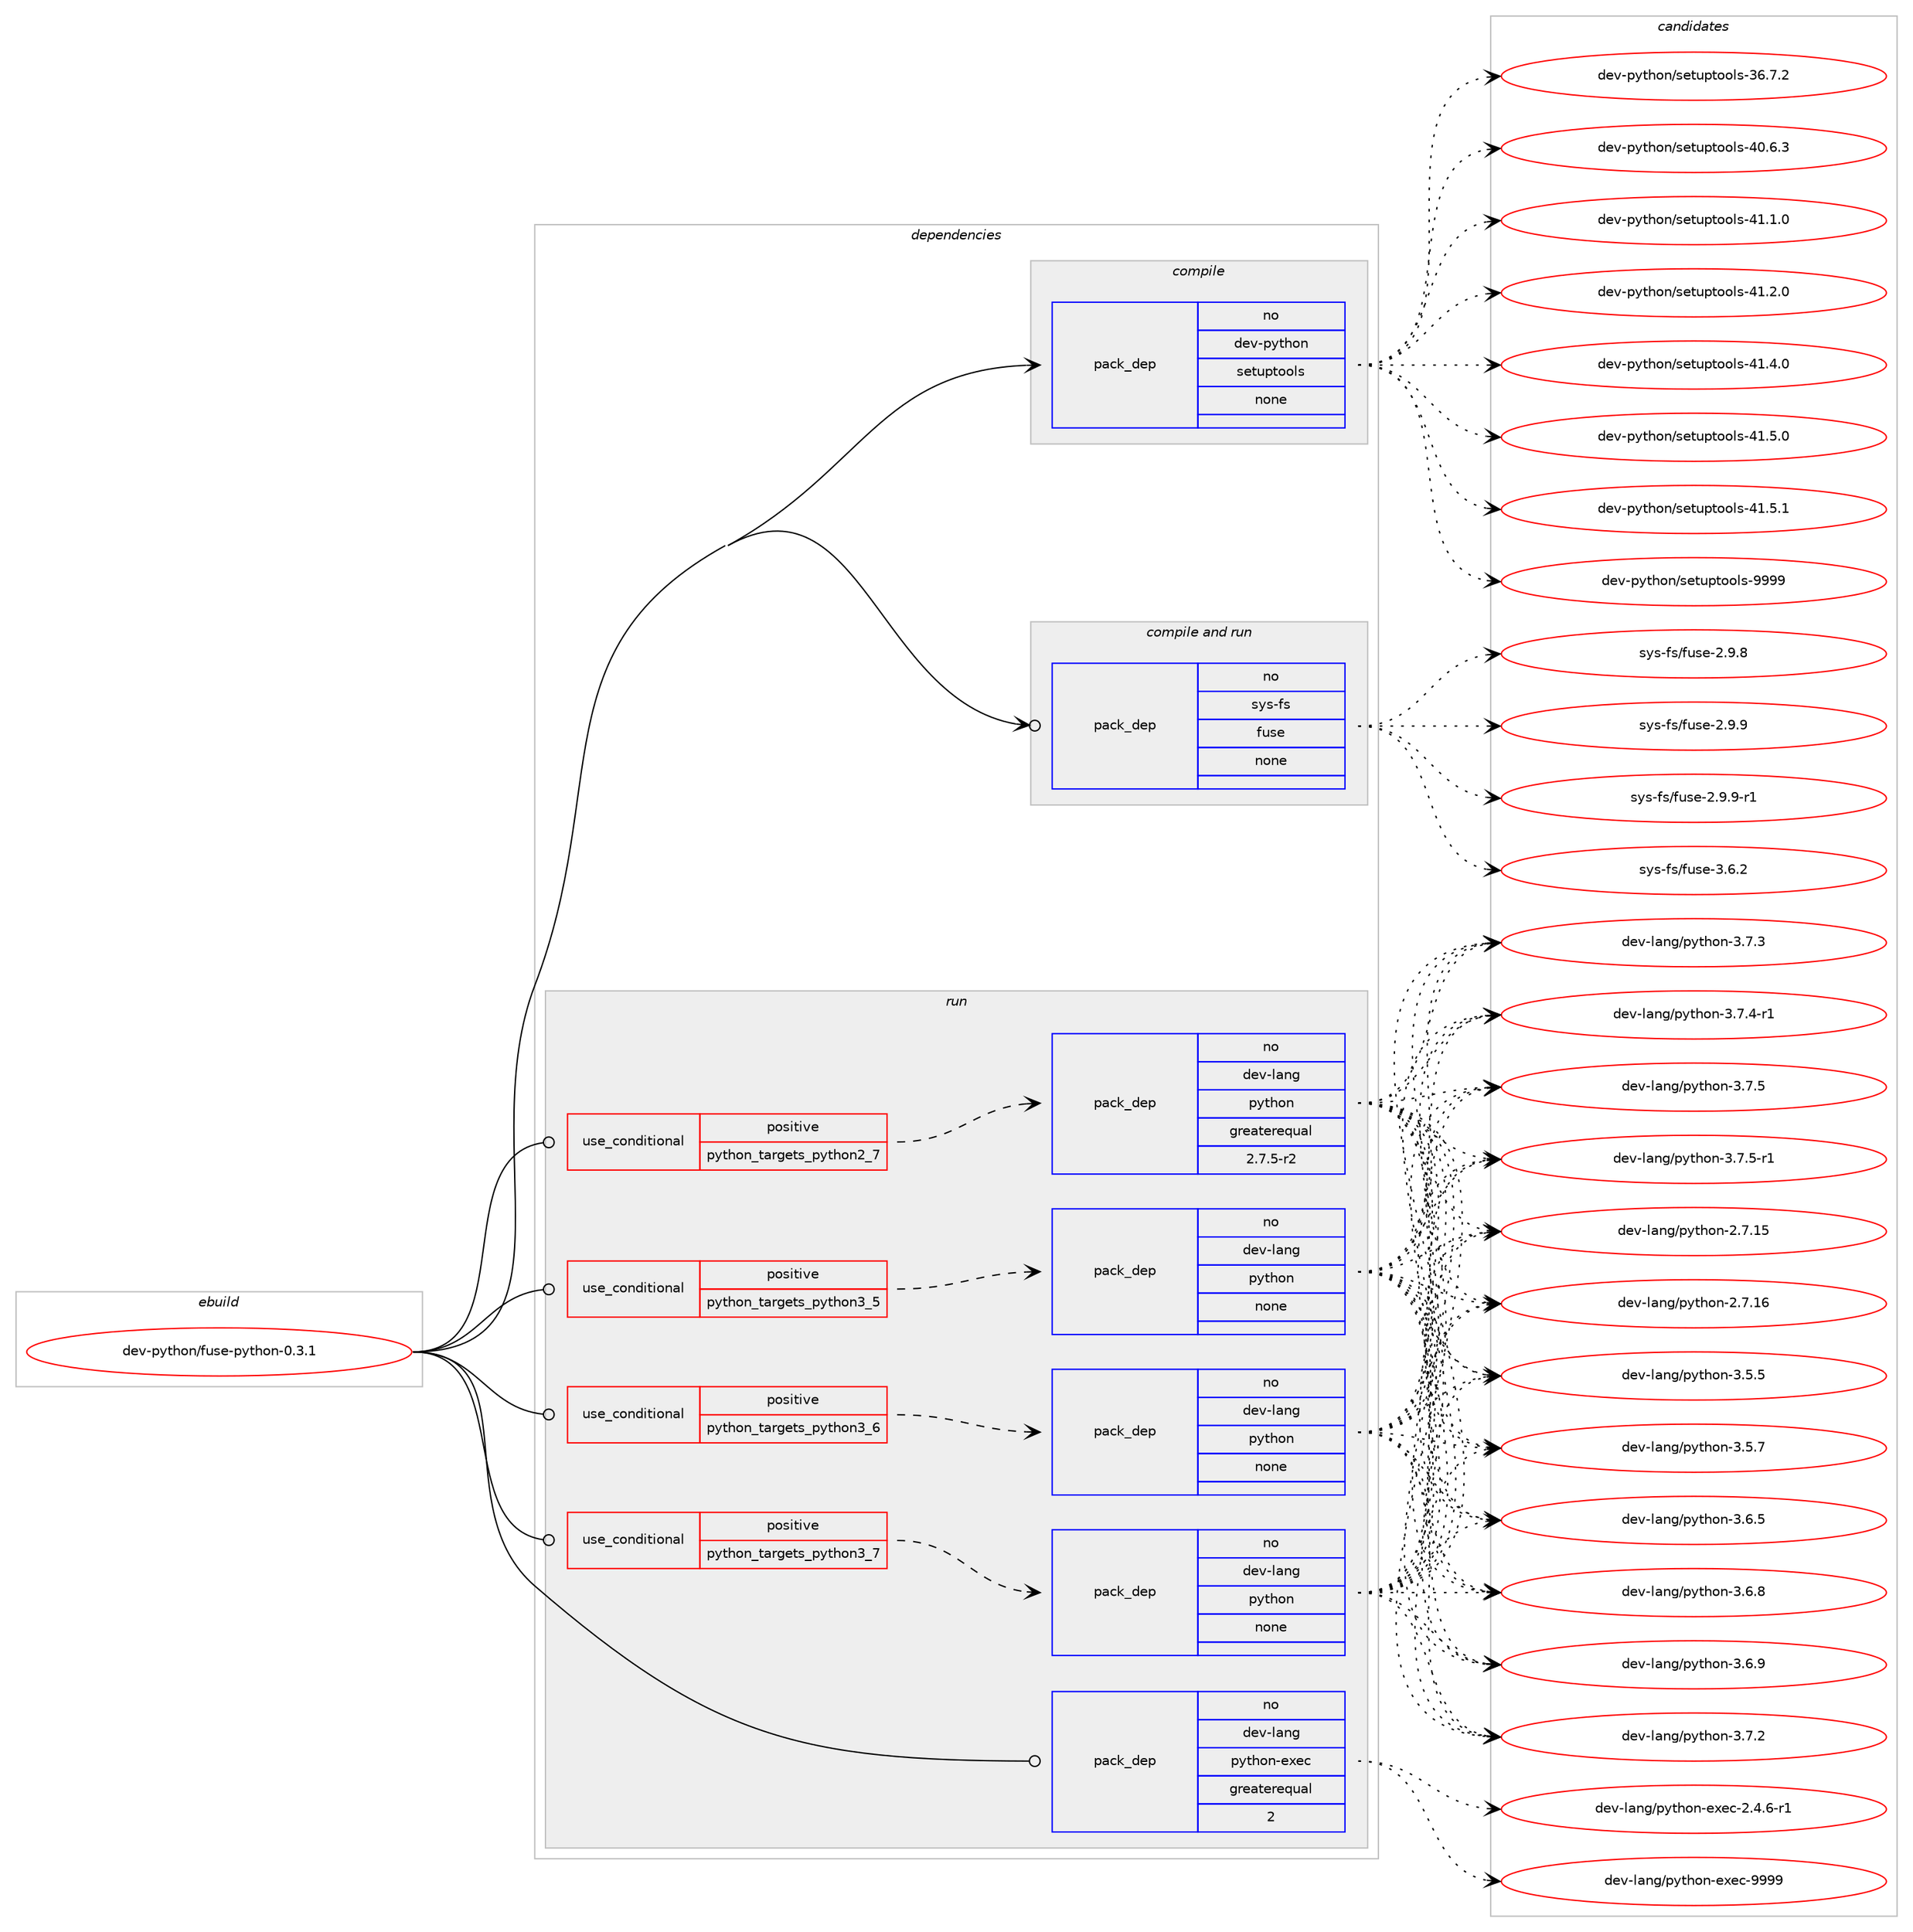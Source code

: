 digraph prolog {

# *************
# Graph options
# *************

newrank=true;
concentrate=true;
compound=true;
graph [rankdir=LR,fontname=Helvetica,fontsize=10,ranksep=1.5];#, ranksep=2.5, nodesep=0.2];
edge  [arrowhead=vee];
node  [fontname=Helvetica,fontsize=10];

# **********
# The ebuild
# **********

subgraph cluster_leftcol {
color=gray;
rank=same;
label=<<i>ebuild</i>>;
id [label="dev-python/fuse-python-0.3.1", color=red, width=4, href="../dev-python/fuse-python-0.3.1.svg"];
}

# ****************
# The dependencies
# ****************

subgraph cluster_midcol {
color=gray;
label=<<i>dependencies</i>>;
subgraph cluster_compile {
fillcolor="#eeeeee";
style=filled;
label=<<i>compile</i>>;
subgraph pack454424 {
dependency606061 [label=<<TABLE BORDER="0" CELLBORDER="1" CELLSPACING="0" CELLPADDING="4" WIDTH="220"><TR><TD ROWSPAN="6" CELLPADDING="30">pack_dep</TD></TR><TR><TD WIDTH="110">no</TD></TR><TR><TD>dev-python</TD></TR><TR><TD>setuptools</TD></TR><TR><TD>none</TD></TR><TR><TD></TD></TR></TABLE>>, shape=none, color=blue];
}
id:e -> dependency606061:w [weight=20,style="solid",arrowhead="vee"];
}
subgraph cluster_compileandrun {
fillcolor="#eeeeee";
style=filled;
label=<<i>compile and run</i>>;
subgraph pack454425 {
dependency606062 [label=<<TABLE BORDER="0" CELLBORDER="1" CELLSPACING="0" CELLPADDING="4" WIDTH="220"><TR><TD ROWSPAN="6" CELLPADDING="30">pack_dep</TD></TR><TR><TD WIDTH="110">no</TD></TR><TR><TD>sys-fs</TD></TR><TR><TD>fuse</TD></TR><TR><TD>none</TD></TR><TR><TD></TD></TR></TABLE>>, shape=none, color=blue];
}
id:e -> dependency606062:w [weight=20,style="solid",arrowhead="odotvee"];
}
subgraph cluster_run {
fillcolor="#eeeeee";
style=filled;
label=<<i>run</i>>;
subgraph cond139840 {
dependency606063 [label=<<TABLE BORDER="0" CELLBORDER="1" CELLSPACING="0" CELLPADDING="4"><TR><TD ROWSPAN="3" CELLPADDING="10">use_conditional</TD></TR><TR><TD>positive</TD></TR><TR><TD>python_targets_python2_7</TD></TR></TABLE>>, shape=none, color=red];
subgraph pack454426 {
dependency606064 [label=<<TABLE BORDER="0" CELLBORDER="1" CELLSPACING="0" CELLPADDING="4" WIDTH="220"><TR><TD ROWSPAN="6" CELLPADDING="30">pack_dep</TD></TR><TR><TD WIDTH="110">no</TD></TR><TR><TD>dev-lang</TD></TR><TR><TD>python</TD></TR><TR><TD>greaterequal</TD></TR><TR><TD>2.7.5-r2</TD></TR></TABLE>>, shape=none, color=blue];
}
dependency606063:e -> dependency606064:w [weight=20,style="dashed",arrowhead="vee"];
}
id:e -> dependency606063:w [weight=20,style="solid",arrowhead="odot"];
subgraph cond139841 {
dependency606065 [label=<<TABLE BORDER="0" CELLBORDER="1" CELLSPACING="0" CELLPADDING="4"><TR><TD ROWSPAN="3" CELLPADDING="10">use_conditional</TD></TR><TR><TD>positive</TD></TR><TR><TD>python_targets_python3_5</TD></TR></TABLE>>, shape=none, color=red];
subgraph pack454427 {
dependency606066 [label=<<TABLE BORDER="0" CELLBORDER="1" CELLSPACING="0" CELLPADDING="4" WIDTH="220"><TR><TD ROWSPAN="6" CELLPADDING="30">pack_dep</TD></TR><TR><TD WIDTH="110">no</TD></TR><TR><TD>dev-lang</TD></TR><TR><TD>python</TD></TR><TR><TD>none</TD></TR><TR><TD></TD></TR></TABLE>>, shape=none, color=blue];
}
dependency606065:e -> dependency606066:w [weight=20,style="dashed",arrowhead="vee"];
}
id:e -> dependency606065:w [weight=20,style="solid",arrowhead="odot"];
subgraph cond139842 {
dependency606067 [label=<<TABLE BORDER="0" CELLBORDER="1" CELLSPACING="0" CELLPADDING="4"><TR><TD ROWSPAN="3" CELLPADDING="10">use_conditional</TD></TR><TR><TD>positive</TD></TR><TR><TD>python_targets_python3_6</TD></TR></TABLE>>, shape=none, color=red];
subgraph pack454428 {
dependency606068 [label=<<TABLE BORDER="0" CELLBORDER="1" CELLSPACING="0" CELLPADDING="4" WIDTH="220"><TR><TD ROWSPAN="6" CELLPADDING="30">pack_dep</TD></TR><TR><TD WIDTH="110">no</TD></TR><TR><TD>dev-lang</TD></TR><TR><TD>python</TD></TR><TR><TD>none</TD></TR><TR><TD></TD></TR></TABLE>>, shape=none, color=blue];
}
dependency606067:e -> dependency606068:w [weight=20,style="dashed",arrowhead="vee"];
}
id:e -> dependency606067:w [weight=20,style="solid",arrowhead="odot"];
subgraph cond139843 {
dependency606069 [label=<<TABLE BORDER="0" CELLBORDER="1" CELLSPACING="0" CELLPADDING="4"><TR><TD ROWSPAN="3" CELLPADDING="10">use_conditional</TD></TR><TR><TD>positive</TD></TR><TR><TD>python_targets_python3_7</TD></TR></TABLE>>, shape=none, color=red];
subgraph pack454429 {
dependency606070 [label=<<TABLE BORDER="0" CELLBORDER="1" CELLSPACING="0" CELLPADDING="4" WIDTH="220"><TR><TD ROWSPAN="6" CELLPADDING="30">pack_dep</TD></TR><TR><TD WIDTH="110">no</TD></TR><TR><TD>dev-lang</TD></TR><TR><TD>python</TD></TR><TR><TD>none</TD></TR><TR><TD></TD></TR></TABLE>>, shape=none, color=blue];
}
dependency606069:e -> dependency606070:w [weight=20,style="dashed",arrowhead="vee"];
}
id:e -> dependency606069:w [weight=20,style="solid",arrowhead="odot"];
subgraph pack454430 {
dependency606071 [label=<<TABLE BORDER="0" CELLBORDER="1" CELLSPACING="0" CELLPADDING="4" WIDTH="220"><TR><TD ROWSPAN="6" CELLPADDING="30">pack_dep</TD></TR><TR><TD WIDTH="110">no</TD></TR><TR><TD>dev-lang</TD></TR><TR><TD>python-exec</TD></TR><TR><TD>greaterequal</TD></TR><TR><TD>2</TD></TR></TABLE>>, shape=none, color=blue];
}
id:e -> dependency606071:w [weight=20,style="solid",arrowhead="odot"];
}
}

# **************
# The candidates
# **************

subgraph cluster_choices {
rank=same;
color=gray;
label=<<i>candidates</i>>;

subgraph choice454424 {
color=black;
nodesep=1;
choice100101118451121211161041111104711510111611711211611111110811545515446554650 [label="dev-python/setuptools-36.7.2", color=red, width=4,href="../dev-python/setuptools-36.7.2.svg"];
choice100101118451121211161041111104711510111611711211611111110811545524846544651 [label="dev-python/setuptools-40.6.3", color=red, width=4,href="../dev-python/setuptools-40.6.3.svg"];
choice100101118451121211161041111104711510111611711211611111110811545524946494648 [label="dev-python/setuptools-41.1.0", color=red, width=4,href="../dev-python/setuptools-41.1.0.svg"];
choice100101118451121211161041111104711510111611711211611111110811545524946504648 [label="dev-python/setuptools-41.2.0", color=red, width=4,href="../dev-python/setuptools-41.2.0.svg"];
choice100101118451121211161041111104711510111611711211611111110811545524946524648 [label="dev-python/setuptools-41.4.0", color=red, width=4,href="../dev-python/setuptools-41.4.0.svg"];
choice100101118451121211161041111104711510111611711211611111110811545524946534648 [label="dev-python/setuptools-41.5.0", color=red, width=4,href="../dev-python/setuptools-41.5.0.svg"];
choice100101118451121211161041111104711510111611711211611111110811545524946534649 [label="dev-python/setuptools-41.5.1", color=red, width=4,href="../dev-python/setuptools-41.5.1.svg"];
choice10010111845112121116104111110471151011161171121161111111081154557575757 [label="dev-python/setuptools-9999", color=red, width=4,href="../dev-python/setuptools-9999.svg"];
dependency606061:e -> choice100101118451121211161041111104711510111611711211611111110811545515446554650:w [style=dotted,weight="100"];
dependency606061:e -> choice100101118451121211161041111104711510111611711211611111110811545524846544651:w [style=dotted,weight="100"];
dependency606061:e -> choice100101118451121211161041111104711510111611711211611111110811545524946494648:w [style=dotted,weight="100"];
dependency606061:e -> choice100101118451121211161041111104711510111611711211611111110811545524946504648:w [style=dotted,weight="100"];
dependency606061:e -> choice100101118451121211161041111104711510111611711211611111110811545524946524648:w [style=dotted,weight="100"];
dependency606061:e -> choice100101118451121211161041111104711510111611711211611111110811545524946534648:w [style=dotted,weight="100"];
dependency606061:e -> choice100101118451121211161041111104711510111611711211611111110811545524946534649:w [style=dotted,weight="100"];
dependency606061:e -> choice10010111845112121116104111110471151011161171121161111111081154557575757:w [style=dotted,weight="100"];
}
subgraph choice454425 {
color=black;
nodesep=1;
choice1151211154510211547102117115101455046574656 [label="sys-fs/fuse-2.9.8", color=red, width=4,href="../sys-fs/fuse-2.9.8.svg"];
choice1151211154510211547102117115101455046574657 [label="sys-fs/fuse-2.9.9", color=red, width=4,href="../sys-fs/fuse-2.9.9.svg"];
choice11512111545102115471021171151014550465746574511449 [label="sys-fs/fuse-2.9.9-r1", color=red, width=4,href="../sys-fs/fuse-2.9.9-r1.svg"];
choice1151211154510211547102117115101455146544650 [label="sys-fs/fuse-3.6.2", color=red, width=4,href="../sys-fs/fuse-3.6.2.svg"];
dependency606062:e -> choice1151211154510211547102117115101455046574656:w [style=dotted,weight="100"];
dependency606062:e -> choice1151211154510211547102117115101455046574657:w [style=dotted,weight="100"];
dependency606062:e -> choice11512111545102115471021171151014550465746574511449:w [style=dotted,weight="100"];
dependency606062:e -> choice1151211154510211547102117115101455146544650:w [style=dotted,weight="100"];
}
subgraph choice454426 {
color=black;
nodesep=1;
choice10010111845108971101034711212111610411111045504655464953 [label="dev-lang/python-2.7.15", color=red, width=4,href="../dev-lang/python-2.7.15.svg"];
choice10010111845108971101034711212111610411111045504655464954 [label="dev-lang/python-2.7.16", color=red, width=4,href="../dev-lang/python-2.7.16.svg"];
choice100101118451089711010347112121116104111110455146534653 [label="dev-lang/python-3.5.5", color=red, width=4,href="../dev-lang/python-3.5.5.svg"];
choice100101118451089711010347112121116104111110455146534655 [label="dev-lang/python-3.5.7", color=red, width=4,href="../dev-lang/python-3.5.7.svg"];
choice100101118451089711010347112121116104111110455146544653 [label="dev-lang/python-3.6.5", color=red, width=4,href="../dev-lang/python-3.6.5.svg"];
choice100101118451089711010347112121116104111110455146544656 [label="dev-lang/python-3.6.8", color=red, width=4,href="../dev-lang/python-3.6.8.svg"];
choice100101118451089711010347112121116104111110455146544657 [label="dev-lang/python-3.6.9", color=red, width=4,href="../dev-lang/python-3.6.9.svg"];
choice100101118451089711010347112121116104111110455146554650 [label="dev-lang/python-3.7.2", color=red, width=4,href="../dev-lang/python-3.7.2.svg"];
choice100101118451089711010347112121116104111110455146554651 [label="dev-lang/python-3.7.3", color=red, width=4,href="../dev-lang/python-3.7.3.svg"];
choice1001011184510897110103471121211161041111104551465546524511449 [label="dev-lang/python-3.7.4-r1", color=red, width=4,href="../dev-lang/python-3.7.4-r1.svg"];
choice100101118451089711010347112121116104111110455146554653 [label="dev-lang/python-3.7.5", color=red, width=4,href="../dev-lang/python-3.7.5.svg"];
choice1001011184510897110103471121211161041111104551465546534511449 [label="dev-lang/python-3.7.5-r1", color=red, width=4,href="../dev-lang/python-3.7.5-r1.svg"];
dependency606064:e -> choice10010111845108971101034711212111610411111045504655464953:w [style=dotted,weight="100"];
dependency606064:e -> choice10010111845108971101034711212111610411111045504655464954:w [style=dotted,weight="100"];
dependency606064:e -> choice100101118451089711010347112121116104111110455146534653:w [style=dotted,weight="100"];
dependency606064:e -> choice100101118451089711010347112121116104111110455146534655:w [style=dotted,weight="100"];
dependency606064:e -> choice100101118451089711010347112121116104111110455146544653:w [style=dotted,weight="100"];
dependency606064:e -> choice100101118451089711010347112121116104111110455146544656:w [style=dotted,weight="100"];
dependency606064:e -> choice100101118451089711010347112121116104111110455146544657:w [style=dotted,weight="100"];
dependency606064:e -> choice100101118451089711010347112121116104111110455146554650:w [style=dotted,weight="100"];
dependency606064:e -> choice100101118451089711010347112121116104111110455146554651:w [style=dotted,weight="100"];
dependency606064:e -> choice1001011184510897110103471121211161041111104551465546524511449:w [style=dotted,weight="100"];
dependency606064:e -> choice100101118451089711010347112121116104111110455146554653:w [style=dotted,weight="100"];
dependency606064:e -> choice1001011184510897110103471121211161041111104551465546534511449:w [style=dotted,weight="100"];
}
subgraph choice454427 {
color=black;
nodesep=1;
choice10010111845108971101034711212111610411111045504655464953 [label="dev-lang/python-2.7.15", color=red, width=4,href="../dev-lang/python-2.7.15.svg"];
choice10010111845108971101034711212111610411111045504655464954 [label="dev-lang/python-2.7.16", color=red, width=4,href="../dev-lang/python-2.7.16.svg"];
choice100101118451089711010347112121116104111110455146534653 [label="dev-lang/python-3.5.5", color=red, width=4,href="../dev-lang/python-3.5.5.svg"];
choice100101118451089711010347112121116104111110455146534655 [label="dev-lang/python-3.5.7", color=red, width=4,href="../dev-lang/python-3.5.7.svg"];
choice100101118451089711010347112121116104111110455146544653 [label="dev-lang/python-3.6.5", color=red, width=4,href="../dev-lang/python-3.6.5.svg"];
choice100101118451089711010347112121116104111110455146544656 [label="dev-lang/python-3.6.8", color=red, width=4,href="../dev-lang/python-3.6.8.svg"];
choice100101118451089711010347112121116104111110455146544657 [label="dev-lang/python-3.6.9", color=red, width=4,href="../dev-lang/python-3.6.9.svg"];
choice100101118451089711010347112121116104111110455146554650 [label="dev-lang/python-3.7.2", color=red, width=4,href="../dev-lang/python-3.7.2.svg"];
choice100101118451089711010347112121116104111110455146554651 [label="dev-lang/python-3.7.3", color=red, width=4,href="../dev-lang/python-3.7.3.svg"];
choice1001011184510897110103471121211161041111104551465546524511449 [label="dev-lang/python-3.7.4-r1", color=red, width=4,href="../dev-lang/python-3.7.4-r1.svg"];
choice100101118451089711010347112121116104111110455146554653 [label="dev-lang/python-3.7.5", color=red, width=4,href="../dev-lang/python-3.7.5.svg"];
choice1001011184510897110103471121211161041111104551465546534511449 [label="dev-lang/python-3.7.5-r1", color=red, width=4,href="../dev-lang/python-3.7.5-r1.svg"];
dependency606066:e -> choice10010111845108971101034711212111610411111045504655464953:w [style=dotted,weight="100"];
dependency606066:e -> choice10010111845108971101034711212111610411111045504655464954:w [style=dotted,weight="100"];
dependency606066:e -> choice100101118451089711010347112121116104111110455146534653:w [style=dotted,weight="100"];
dependency606066:e -> choice100101118451089711010347112121116104111110455146534655:w [style=dotted,weight="100"];
dependency606066:e -> choice100101118451089711010347112121116104111110455146544653:w [style=dotted,weight="100"];
dependency606066:e -> choice100101118451089711010347112121116104111110455146544656:w [style=dotted,weight="100"];
dependency606066:e -> choice100101118451089711010347112121116104111110455146544657:w [style=dotted,weight="100"];
dependency606066:e -> choice100101118451089711010347112121116104111110455146554650:w [style=dotted,weight="100"];
dependency606066:e -> choice100101118451089711010347112121116104111110455146554651:w [style=dotted,weight="100"];
dependency606066:e -> choice1001011184510897110103471121211161041111104551465546524511449:w [style=dotted,weight="100"];
dependency606066:e -> choice100101118451089711010347112121116104111110455146554653:w [style=dotted,weight="100"];
dependency606066:e -> choice1001011184510897110103471121211161041111104551465546534511449:w [style=dotted,weight="100"];
}
subgraph choice454428 {
color=black;
nodesep=1;
choice10010111845108971101034711212111610411111045504655464953 [label="dev-lang/python-2.7.15", color=red, width=4,href="../dev-lang/python-2.7.15.svg"];
choice10010111845108971101034711212111610411111045504655464954 [label="dev-lang/python-2.7.16", color=red, width=4,href="../dev-lang/python-2.7.16.svg"];
choice100101118451089711010347112121116104111110455146534653 [label="dev-lang/python-3.5.5", color=red, width=4,href="../dev-lang/python-3.5.5.svg"];
choice100101118451089711010347112121116104111110455146534655 [label="dev-lang/python-3.5.7", color=red, width=4,href="../dev-lang/python-3.5.7.svg"];
choice100101118451089711010347112121116104111110455146544653 [label="dev-lang/python-3.6.5", color=red, width=4,href="../dev-lang/python-3.6.5.svg"];
choice100101118451089711010347112121116104111110455146544656 [label="dev-lang/python-3.6.8", color=red, width=4,href="../dev-lang/python-3.6.8.svg"];
choice100101118451089711010347112121116104111110455146544657 [label="dev-lang/python-3.6.9", color=red, width=4,href="../dev-lang/python-3.6.9.svg"];
choice100101118451089711010347112121116104111110455146554650 [label="dev-lang/python-3.7.2", color=red, width=4,href="../dev-lang/python-3.7.2.svg"];
choice100101118451089711010347112121116104111110455146554651 [label="dev-lang/python-3.7.3", color=red, width=4,href="../dev-lang/python-3.7.3.svg"];
choice1001011184510897110103471121211161041111104551465546524511449 [label="dev-lang/python-3.7.4-r1", color=red, width=4,href="../dev-lang/python-3.7.4-r1.svg"];
choice100101118451089711010347112121116104111110455146554653 [label="dev-lang/python-3.7.5", color=red, width=4,href="../dev-lang/python-3.7.5.svg"];
choice1001011184510897110103471121211161041111104551465546534511449 [label="dev-lang/python-3.7.5-r1", color=red, width=4,href="../dev-lang/python-3.7.5-r1.svg"];
dependency606068:e -> choice10010111845108971101034711212111610411111045504655464953:w [style=dotted,weight="100"];
dependency606068:e -> choice10010111845108971101034711212111610411111045504655464954:w [style=dotted,weight="100"];
dependency606068:e -> choice100101118451089711010347112121116104111110455146534653:w [style=dotted,weight="100"];
dependency606068:e -> choice100101118451089711010347112121116104111110455146534655:w [style=dotted,weight="100"];
dependency606068:e -> choice100101118451089711010347112121116104111110455146544653:w [style=dotted,weight="100"];
dependency606068:e -> choice100101118451089711010347112121116104111110455146544656:w [style=dotted,weight="100"];
dependency606068:e -> choice100101118451089711010347112121116104111110455146544657:w [style=dotted,weight="100"];
dependency606068:e -> choice100101118451089711010347112121116104111110455146554650:w [style=dotted,weight="100"];
dependency606068:e -> choice100101118451089711010347112121116104111110455146554651:w [style=dotted,weight="100"];
dependency606068:e -> choice1001011184510897110103471121211161041111104551465546524511449:w [style=dotted,weight="100"];
dependency606068:e -> choice100101118451089711010347112121116104111110455146554653:w [style=dotted,weight="100"];
dependency606068:e -> choice1001011184510897110103471121211161041111104551465546534511449:w [style=dotted,weight="100"];
}
subgraph choice454429 {
color=black;
nodesep=1;
choice10010111845108971101034711212111610411111045504655464953 [label="dev-lang/python-2.7.15", color=red, width=4,href="../dev-lang/python-2.7.15.svg"];
choice10010111845108971101034711212111610411111045504655464954 [label="dev-lang/python-2.7.16", color=red, width=4,href="../dev-lang/python-2.7.16.svg"];
choice100101118451089711010347112121116104111110455146534653 [label="dev-lang/python-3.5.5", color=red, width=4,href="../dev-lang/python-3.5.5.svg"];
choice100101118451089711010347112121116104111110455146534655 [label="dev-lang/python-3.5.7", color=red, width=4,href="../dev-lang/python-3.5.7.svg"];
choice100101118451089711010347112121116104111110455146544653 [label="dev-lang/python-3.6.5", color=red, width=4,href="../dev-lang/python-3.6.5.svg"];
choice100101118451089711010347112121116104111110455146544656 [label="dev-lang/python-3.6.8", color=red, width=4,href="../dev-lang/python-3.6.8.svg"];
choice100101118451089711010347112121116104111110455146544657 [label="dev-lang/python-3.6.9", color=red, width=4,href="../dev-lang/python-3.6.9.svg"];
choice100101118451089711010347112121116104111110455146554650 [label="dev-lang/python-3.7.2", color=red, width=4,href="../dev-lang/python-3.7.2.svg"];
choice100101118451089711010347112121116104111110455146554651 [label="dev-lang/python-3.7.3", color=red, width=4,href="../dev-lang/python-3.7.3.svg"];
choice1001011184510897110103471121211161041111104551465546524511449 [label="dev-lang/python-3.7.4-r1", color=red, width=4,href="../dev-lang/python-3.7.4-r1.svg"];
choice100101118451089711010347112121116104111110455146554653 [label="dev-lang/python-3.7.5", color=red, width=4,href="../dev-lang/python-3.7.5.svg"];
choice1001011184510897110103471121211161041111104551465546534511449 [label="dev-lang/python-3.7.5-r1", color=red, width=4,href="../dev-lang/python-3.7.5-r1.svg"];
dependency606070:e -> choice10010111845108971101034711212111610411111045504655464953:w [style=dotted,weight="100"];
dependency606070:e -> choice10010111845108971101034711212111610411111045504655464954:w [style=dotted,weight="100"];
dependency606070:e -> choice100101118451089711010347112121116104111110455146534653:w [style=dotted,weight="100"];
dependency606070:e -> choice100101118451089711010347112121116104111110455146534655:w [style=dotted,weight="100"];
dependency606070:e -> choice100101118451089711010347112121116104111110455146544653:w [style=dotted,weight="100"];
dependency606070:e -> choice100101118451089711010347112121116104111110455146544656:w [style=dotted,weight="100"];
dependency606070:e -> choice100101118451089711010347112121116104111110455146544657:w [style=dotted,weight="100"];
dependency606070:e -> choice100101118451089711010347112121116104111110455146554650:w [style=dotted,weight="100"];
dependency606070:e -> choice100101118451089711010347112121116104111110455146554651:w [style=dotted,weight="100"];
dependency606070:e -> choice1001011184510897110103471121211161041111104551465546524511449:w [style=dotted,weight="100"];
dependency606070:e -> choice100101118451089711010347112121116104111110455146554653:w [style=dotted,weight="100"];
dependency606070:e -> choice1001011184510897110103471121211161041111104551465546534511449:w [style=dotted,weight="100"];
}
subgraph choice454430 {
color=black;
nodesep=1;
choice10010111845108971101034711212111610411111045101120101994550465246544511449 [label="dev-lang/python-exec-2.4.6-r1", color=red, width=4,href="../dev-lang/python-exec-2.4.6-r1.svg"];
choice10010111845108971101034711212111610411111045101120101994557575757 [label="dev-lang/python-exec-9999", color=red, width=4,href="../dev-lang/python-exec-9999.svg"];
dependency606071:e -> choice10010111845108971101034711212111610411111045101120101994550465246544511449:w [style=dotted,weight="100"];
dependency606071:e -> choice10010111845108971101034711212111610411111045101120101994557575757:w [style=dotted,weight="100"];
}
}

}
